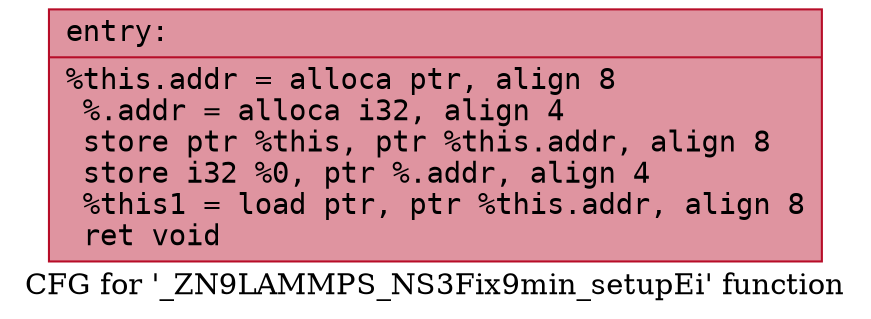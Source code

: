 digraph "CFG for '_ZN9LAMMPS_NS3Fix9min_setupEi' function" {
	label="CFG for '_ZN9LAMMPS_NS3Fix9min_setupEi' function";

	Node0x55d7f49bdd00 [shape=record,color="#b70d28ff", style=filled, fillcolor="#b70d2870" fontname="Courier",label="{entry:\l|  %this.addr = alloca ptr, align 8\l  %.addr = alloca i32, align 4\l  store ptr %this, ptr %this.addr, align 8\l  store i32 %0, ptr %.addr, align 4\l  %this1 = load ptr, ptr %this.addr, align 8\l  ret void\l}"];
}
